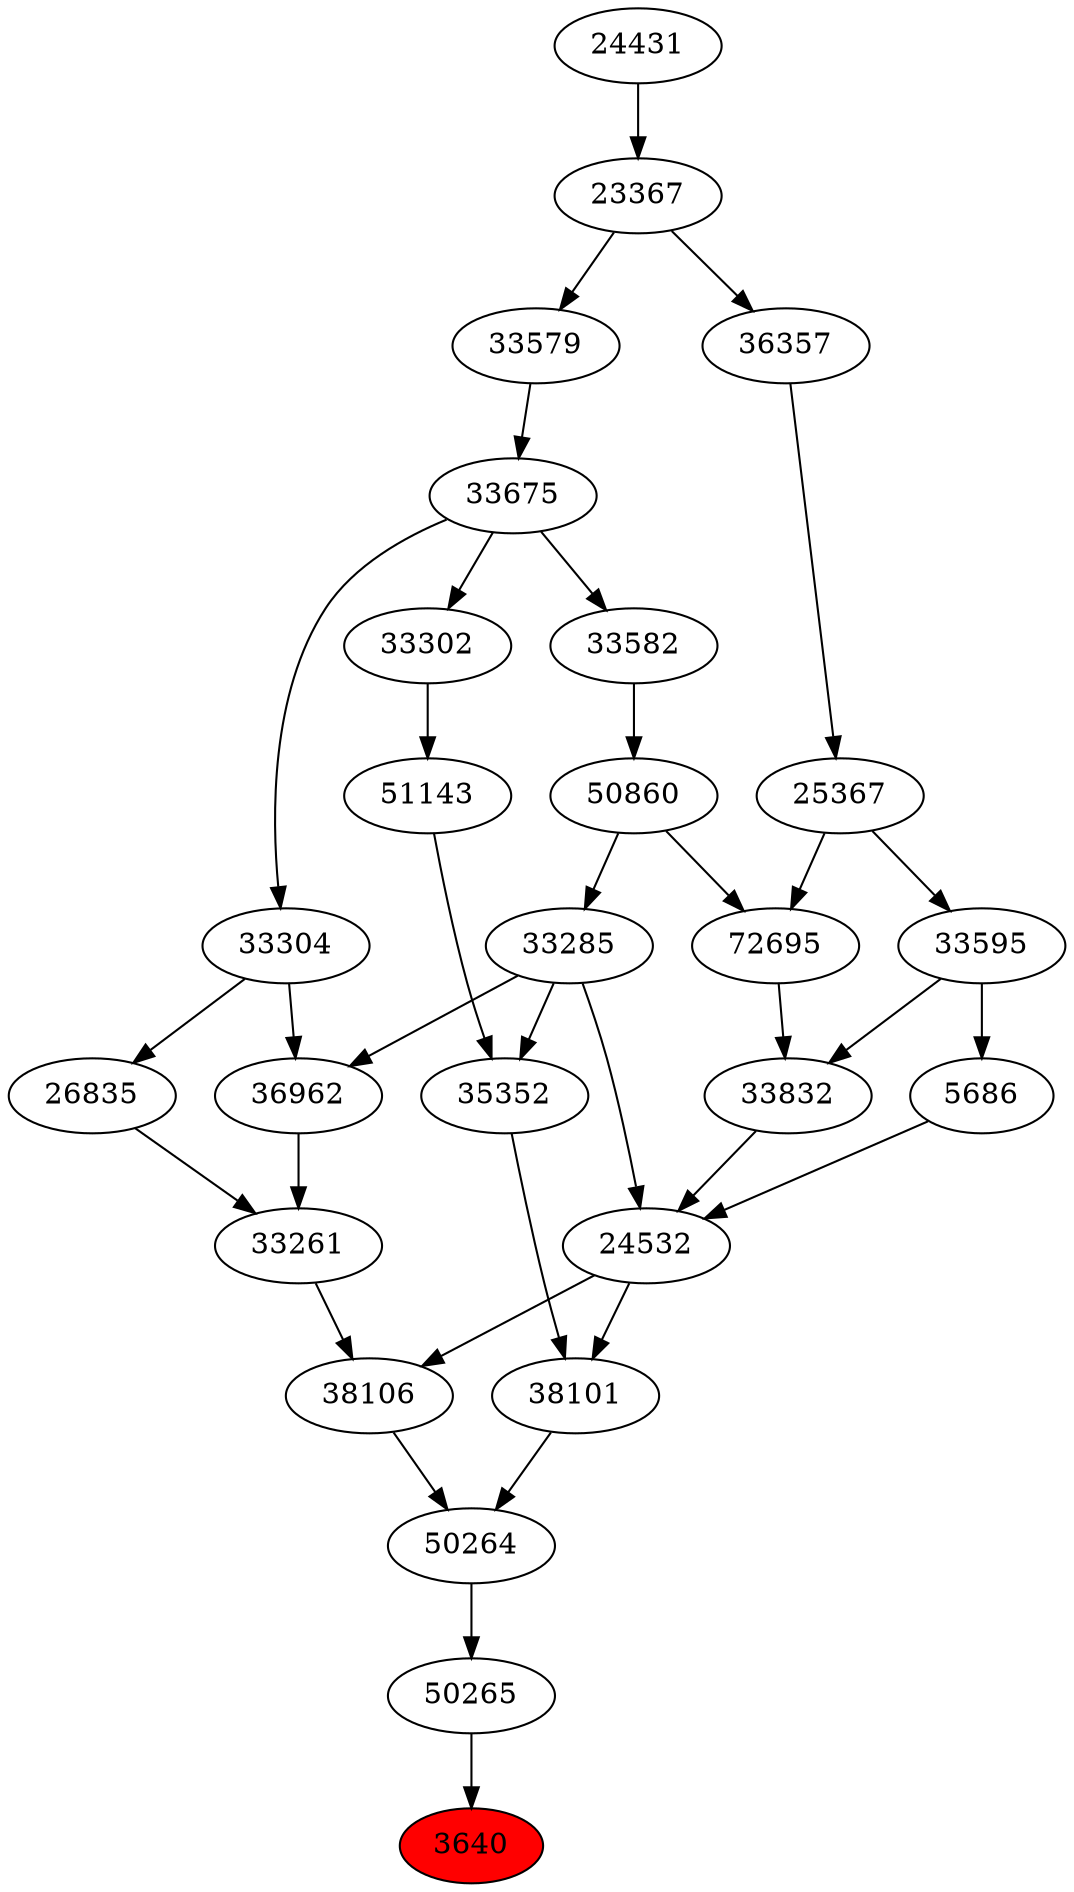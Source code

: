 strict digraph{ 
3640 [label="3640" fillcolor=red style=filled]
50265 -> 3640
50265 [label="50265"]
50264 -> 50265
50264 [label="50264"]
38106 -> 50264
38101 -> 50264
38106 [label="38106"]
33261 -> 38106
24532 -> 38106
38101 [label="38101"]
24532 -> 38101
35352 -> 38101
33261 [label="33261"]
36962 -> 33261
26835 -> 33261
24532 [label="24532"]
33285 -> 24532
5686 -> 24532
33832 -> 24532
35352 [label="35352"]
33285 -> 35352
51143 -> 35352
36962 [label="36962"]
33285 -> 36962
33304 -> 36962
26835 [label="26835"]
33304 -> 26835
33285 [label="33285"]
50860 -> 33285
5686 [label="5686"]
33595 -> 5686
33832 [label="33832"]
72695 -> 33832
33595 -> 33832
51143 [label="51143"]
33302 -> 51143
33304 [label="33304"]
33675 -> 33304
50860 [label="50860"]
33582 -> 50860
33595 [label="33595"]
25367 -> 33595
72695 [label="72695"]
50860 -> 72695
25367 -> 72695
33302 [label="33302"]
33675 -> 33302
33675 [label="33675"]
33579 -> 33675
33582 [label="33582"]
33675 -> 33582
25367 [label="25367"]
36357 -> 25367
33579 [label="33579"]
23367 -> 33579
36357 [label="36357"]
23367 -> 36357
23367 [label="23367"]
24431 -> 23367
24431 [label="24431"]
}